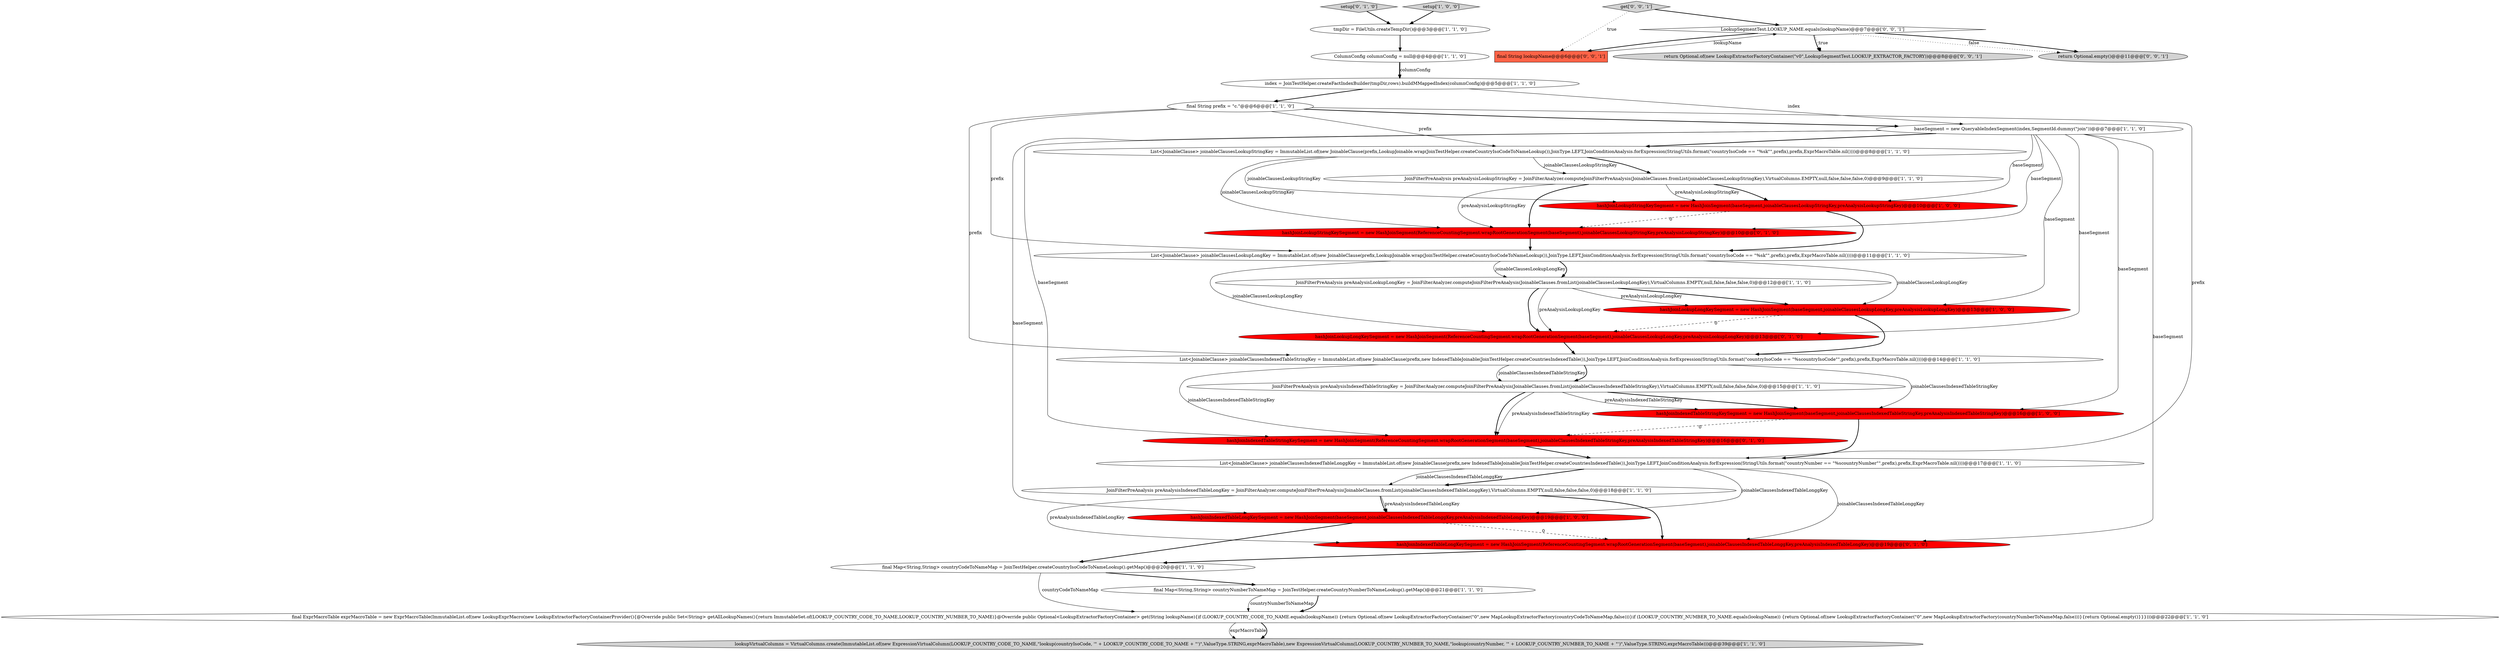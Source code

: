 digraph {
18 [style = filled, label = "index = JoinTestHelper.createFactIndexBuilder(tmpDir,rows).buildMMappedIndex(columnConfig)@@@5@@@['1', '1', '0']", fillcolor = white, shape = ellipse image = "AAA0AAABBB1BBB"];
19 [style = filled, label = "lookupVirtualColumns = VirtualColumns.create(ImmutableList.of(new ExpressionVirtualColumn(LOOKUP_COUNTRY_CODE_TO_NAME,\"lookup(countryIsoCode, '\" + LOOKUP_COUNTRY_CODE_TO_NAME + \"')\",ValueType.STRING,exprMacroTable),new ExpressionVirtualColumn(LOOKUP_COUNTRY_NUMBER_TO_NAME,\"lookup(countryNumber, '\" + LOOKUP_COUNTRY_NUMBER_TO_NAME + \"')\",ValueType.STRING,exprMacroTable)))@@@39@@@['1', '1', '0']", fillcolor = lightgray, shape = ellipse image = "AAA0AAABBB1BBB"];
30 [style = filled, label = "return Optional.of(new LookupExtractorFactoryContainer(\"v0\",LookupSegmentTest.LOOKUP_EXTRACTOR_FACTORY))@@@8@@@['0', '0', '1']", fillcolor = lightgray, shape = ellipse image = "AAA0AAABBB3BBB"];
6 [style = filled, label = "List<JoinableClause> joinableClausesLookupLongKey = ImmutableList.of(new JoinableClause(prefix,LookupJoinable.wrap(JoinTestHelper.createCountryIsoCodeToNameLookup()),JoinType.LEFT,JoinConditionAnalysis.forExpression(StringUtils.format(\"countryIsoCode == \"%sk\"\",prefix),prefix,ExprMacroTable.nil())))@@@11@@@['1', '1', '0']", fillcolor = white, shape = ellipse image = "AAA0AAABBB1BBB"];
4 [style = filled, label = "JoinFilterPreAnalysis preAnalysisIndexedTableStringKey = JoinFilterAnalyzer.computeJoinFilterPreAnalysis(JoinableClauses.fromList(joinableClausesIndexedTableStringKey),VirtualColumns.EMPTY,null,false,false,false,0)@@@15@@@['1', '1', '0']", fillcolor = white, shape = ellipse image = "AAA0AAABBB1BBB"];
23 [style = filled, label = "hashJoinLookupLongKeySegment = new HashJoinSegment(ReferenceCountingSegment.wrapRootGenerationSegment(baseSegment),joinableClausesLookupLongKey,preAnalysisLookupLongKey)@@@13@@@['0', '1', '0']", fillcolor = red, shape = ellipse image = "AAA1AAABBB2BBB"];
26 [style = filled, label = "setup['0', '1', '0']", fillcolor = lightgray, shape = diamond image = "AAA0AAABBB2BBB"];
7 [style = filled, label = "List<JoinableClause> joinableClausesIndexedTableStringKey = ImmutableList.of(new JoinableClause(prefix,new IndexedTableJoinable(JoinTestHelper.createCountriesIndexedTable()),JoinType.LEFT,JoinConditionAnalysis.forExpression(StringUtils.format(\"countryIsoCode == \"%scountryIsoCode\"\",prefix),prefix,ExprMacroTable.nil())))@@@14@@@['1', '1', '0']", fillcolor = white, shape = ellipse image = "AAA0AAABBB1BBB"];
2 [style = filled, label = "final Map<String,String> countryCodeToNameMap = JoinTestHelper.createCountryIsoCodeToNameLookup().getMap()@@@20@@@['1', '1', '0']", fillcolor = white, shape = ellipse image = "AAA0AAABBB1BBB"];
25 [style = filled, label = "hashJoinIndexedTableLongKeySegment = new HashJoinSegment(ReferenceCountingSegment.wrapRootGenerationSegment(baseSegment),joinableClausesIndexedTableLonggKey,preAnalysisIndexedTableLongKey)@@@19@@@['0', '1', '0']", fillcolor = red, shape = ellipse image = "AAA1AAABBB2BBB"];
11 [style = filled, label = "JoinFilterPreAnalysis preAnalysisIndexedTableLongKey = JoinFilterAnalyzer.computeJoinFilterPreAnalysis(JoinableClauses.fromList(joinableClausesIndexedTableLonggKey),VirtualColumns.EMPTY,null,false,false,false,0)@@@18@@@['1', '1', '0']", fillcolor = white, shape = ellipse image = "AAA0AAABBB1BBB"];
12 [style = filled, label = "final String prefix = \"c.\"@@@6@@@['1', '1', '0']", fillcolor = white, shape = ellipse image = "AAA0AAABBB1BBB"];
13 [style = filled, label = "List<JoinableClause> joinableClausesLookupStringKey = ImmutableList.of(new JoinableClause(prefix,LookupJoinable.wrap(JoinTestHelper.createCountryIsoCodeToNameLookup()),JoinType.LEFT,JoinConditionAnalysis.forExpression(StringUtils.format(\"countryIsoCode == \"%sk\"\",prefix),prefix,ExprMacroTable.nil())))@@@8@@@['1', '1', '0']", fillcolor = white, shape = ellipse image = "AAA0AAABBB1BBB"];
3 [style = filled, label = "final Map<String,String> countryNumberToNameMap = JoinTestHelper.createCountryNumberToNameLookup().getMap()@@@21@@@['1', '1', '0']", fillcolor = white, shape = ellipse image = "AAA0AAABBB1BBB"];
24 [style = filled, label = "hashJoinLookupStringKeySegment = new HashJoinSegment(ReferenceCountingSegment.wrapRootGenerationSegment(baseSegment),joinableClausesLookupStringKey,preAnalysisLookupStringKey)@@@10@@@['0', '1', '0']", fillcolor = red, shape = ellipse image = "AAA1AAABBB2BBB"];
0 [style = filled, label = "tmpDir = FileUtils.createTempDir()@@@3@@@['1', '1', '0']", fillcolor = white, shape = ellipse image = "AAA0AAABBB1BBB"];
9 [style = filled, label = "final ExprMacroTable exprMacroTable = new ExprMacroTable(ImmutableList.of(new LookupExprMacro(new LookupExtractorFactoryContainerProvider(){@Override public Set<String> getAllLookupNames(){return ImmutableSet.of(LOOKUP_COUNTRY_CODE_TO_NAME,LOOKUP_COUNTRY_NUMBER_TO_NAME)}@Override public Optional<LookupExtractorFactoryContainer> get(String lookupName){if (LOOKUP_COUNTRY_CODE_TO_NAME.equals(lookupName)) {return Optional.of(new LookupExtractorFactoryContainer(\"0\",new MapLookupExtractorFactory(countryCodeToNameMap,false)))}if (LOOKUP_COUNTRY_NUMBER_TO_NAME.equals(lookupName)) {return Optional.of(new LookupExtractorFactoryContainer(\"0\",new MapLookupExtractorFactory(countryNumberToNameMap,false)))}{return Optional.empty()}}})))@@@22@@@['1', '1', '0']", fillcolor = white, shape = ellipse image = "AAA0AAABBB1BBB"];
1 [style = filled, label = "List<JoinableClause> joinableClausesIndexedTableLonggKey = ImmutableList.of(new JoinableClause(prefix,new IndexedTableJoinable(JoinTestHelper.createCountriesIndexedTable()),JoinType.LEFT,JoinConditionAnalysis.forExpression(StringUtils.format(\"countryNumber == \"%scountryNumber\"\",prefix),prefix,ExprMacroTable.nil())))@@@17@@@['1', '1', '0']", fillcolor = white, shape = ellipse image = "AAA0AAABBB1BBB"];
8 [style = filled, label = "hashJoinLookupStringKeySegment = new HashJoinSegment(baseSegment,joinableClausesLookupStringKey,preAnalysisLookupStringKey)@@@10@@@['1', '0', '0']", fillcolor = red, shape = ellipse image = "AAA1AAABBB1BBB"];
10 [style = filled, label = "hashJoinIndexedTableLongKeySegment = new HashJoinSegment(baseSegment,joinableClausesIndexedTableLonggKey,preAnalysisIndexedTableLongKey)@@@19@@@['1', '0', '0']", fillcolor = red, shape = ellipse image = "AAA1AAABBB1BBB"];
14 [style = filled, label = "hashJoinLookupLongKeySegment = new HashJoinSegment(baseSegment,joinableClausesLookupLongKey,preAnalysisLookupLongKey)@@@13@@@['1', '0', '0']", fillcolor = red, shape = ellipse image = "AAA1AAABBB1BBB"];
21 [style = filled, label = "hashJoinIndexedTableStringKeySegment = new HashJoinSegment(baseSegment,joinableClausesIndexedTableStringKey,preAnalysisIndexedTableStringKey)@@@16@@@['1', '0', '0']", fillcolor = red, shape = ellipse image = "AAA1AAABBB1BBB"];
28 [style = filled, label = "LookupSegmentTest.LOOKUP_NAME.equals(lookupName)@@@7@@@['0', '0', '1']", fillcolor = white, shape = diamond image = "AAA0AAABBB3BBB"];
15 [style = filled, label = "JoinFilterPreAnalysis preAnalysisLookupLongKey = JoinFilterAnalyzer.computeJoinFilterPreAnalysis(JoinableClauses.fromList(joinableClausesLookupLongKey),VirtualColumns.EMPTY,null,false,false,false,0)@@@12@@@['1', '1', '0']", fillcolor = white, shape = ellipse image = "AAA0AAABBB1BBB"];
27 [style = filled, label = "final String lookupName@@@6@@@['0', '0', '1']", fillcolor = tomato, shape = box image = "AAA0AAABBB3BBB"];
5 [style = filled, label = "JoinFilterPreAnalysis preAnalysisLookupStringKey = JoinFilterAnalyzer.computeJoinFilterPreAnalysis(JoinableClauses.fromList(joinableClausesLookupStringKey),VirtualColumns.EMPTY,null,false,false,false,0)@@@9@@@['1', '1', '0']", fillcolor = white, shape = ellipse image = "AAA0AAABBB1BBB"];
29 [style = filled, label = "return Optional.empty()@@@11@@@['0', '0', '1']", fillcolor = lightgray, shape = ellipse image = "AAA0AAABBB3BBB"];
31 [style = filled, label = "get['0', '0', '1']", fillcolor = lightgray, shape = diamond image = "AAA0AAABBB3BBB"];
16 [style = filled, label = "setup['1', '0', '0']", fillcolor = lightgray, shape = diamond image = "AAA0AAABBB1BBB"];
22 [style = filled, label = "hashJoinIndexedTableStringKeySegment = new HashJoinSegment(ReferenceCountingSegment.wrapRootGenerationSegment(baseSegment),joinableClausesIndexedTableStringKey,preAnalysisIndexedTableStringKey)@@@16@@@['0', '1', '0']", fillcolor = red, shape = ellipse image = "AAA1AAABBB2BBB"];
20 [style = filled, label = "ColumnConfig columnConfig = null@@@4@@@['1', '1', '0']", fillcolor = white, shape = ellipse image = "AAA0AAABBB1BBB"];
17 [style = filled, label = "baseSegment = new QueryableIndexSegment(index,SegmentId.dummy(\"join\"))@@@7@@@['1', '1', '0']", fillcolor = white, shape = ellipse image = "AAA0AAABBB1BBB"];
17->23 [style = solid, label="baseSegment"];
28->29 [style = bold, label=""];
5->8 [style = bold, label=""];
15->23 [style = bold, label=""];
12->1 [style = solid, label="prefix"];
16->0 [style = bold, label=""];
1->10 [style = solid, label="joinableClausesIndexedTableLonggKey"];
9->19 [style = solid, label="exprMacroTable"];
28->29 [style = dotted, label="false"];
15->14 [style = bold, label=""];
28->30 [style = bold, label=""];
7->4 [style = solid, label="joinableClausesIndexedTableStringKey"];
3->9 [style = solid, label="countryNumberToNameMap"];
6->14 [style = solid, label="joinableClausesLookupLongKey"];
17->8 [style = solid, label="baseSegment"];
17->25 [style = solid, label="baseSegment"];
2->3 [style = bold, label=""];
11->10 [style = solid, label="preAnalysisIndexedTableLongKey"];
12->17 [style = bold, label=""];
18->12 [style = bold, label=""];
4->21 [style = bold, label=""];
4->21 [style = solid, label="preAnalysisIndexedTableStringKey"];
8->6 [style = bold, label=""];
6->15 [style = solid, label="joinableClausesLookupLongKey"];
7->4 [style = bold, label=""];
4->22 [style = solid, label="preAnalysisIndexedTableStringKey"];
27->28 [style = solid, label="lookupName"];
8->24 [style = dashed, label="0"];
21->22 [style = dashed, label="0"];
5->24 [style = solid, label="preAnalysisLookupStringKey"];
15->23 [style = solid, label="preAnalysisLookupLongKey"];
6->23 [style = solid, label="joinableClausesLookupLongKey"];
25->2 [style = bold, label=""];
6->15 [style = bold, label=""];
1->11 [style = bold, label=""];
14->7 [style = bold, label=""];
7->21 [style = solid, label="joinableClausesIndexedTableStringKey"];
13->8 [style = solid, label="joinableClausesLookupStringKey"];
20->18 [style = bold, label=""];
3->9 [style = bold, label=""];
12->7 [style = solid, label="prefix"];
13->24 [style = solid, label="joinableClausesLookupStringKey"];
28->30 [style = dotted, label="true"];
26->0 [style = bold, label=""];
12->6 [style = solid, label="prefix"];
1->11 [style = solid, label="joinableClausesIndexedTableLonggKey"];
2->9 [style = solid, label="countryCodeToNameMap"];
14->23 [style = dashed, label="0"];
18->17 [style = solid, label="index"];
1->25 [style = solid, label="joinableClausesIndexedTableLonggKey"];
11->25 [style = solid, label="preAnalysisIndexedTableLongKey"];
11->10 [style = bold, label=""];
5->24 [style = bold, label=""];
21->1 [style = bold, label=""];
17->21 [style = solid, label="baseSegment"];
31->27 [style = dotted, label="true"];
13->5 [style = bold, label=""];
12->13 [style = solid, label="prefix"];
9->19 [style = bold, label=""];
17->10 [style = solid, label="baseSegment"];
0->20 [style = bold, label=""];
10->2 [style = bold, label=""];
17->13 [style = bold, label=""];
23->7 [style = bold, label=""];
17->22 [style = solid, label="baseSegment"];
22->1 [style = bold, label=""];
28->27 [style = bold, label=""];
31->28 [style = bold, label=""];
24->6 [style = bold, label=""];
20->18 [style = solid, label="columnConfig"];
15->14 [style = solid, label="preAnalysisLookupLongKey"];
4->22 [style = bold, label=""];
7->22 [style = solid, label="joinableClausesIndexedTableStringKey"];
5->8 [style = solid, label="preAnalysisLookupStringKey"];
17->14 [style = solid, label="baseSegment"];
10->25 [style = dashed, label="0"];
11->25 [style = bold, label=""];
17->24 [style = solid, label="baseSegment"];
13->5 [style = solid, label="joinableClausesLookupStringKey"];
}
